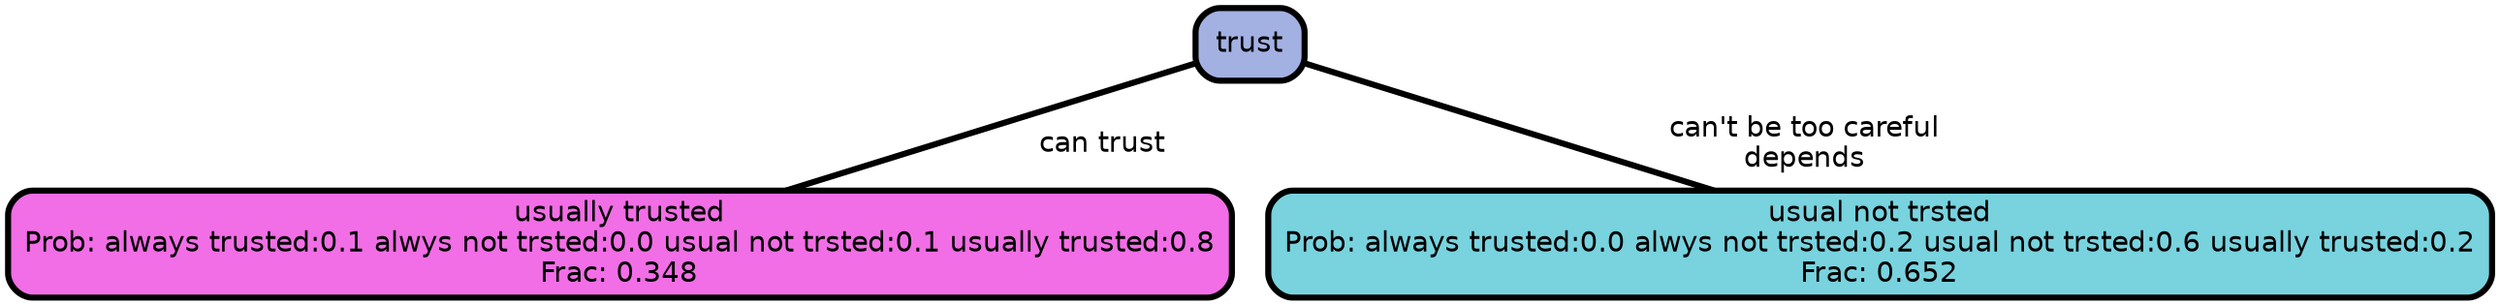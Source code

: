 graph Tree {
node [shape=box, style="filled, rounded",color="black",penwidth="3",fontcolor="black",                 fontname=helvetica] ;
graph [ranksep="0 equally", splines=straight,                 bgcolor=transparent, dpi=200] ;
edge [fontname=helvetica, color=black] ;
0 [label="usually trusted
Prob: always trusted:0.1 alwys not trsted:0.0 usual not trsted:0.1 usually trusted:0.8
Frac: 0.348", fillcolor="#f26ee6"] ;
1 [label="trust", fillcolor="#a3b0e2"] ;
2 [label="usual not trsted
Prob: always trusted:0.0 alwys not trsted:0.2 usual not trsted:0.6 usually trusted:0.2
Frac: 0.652", fillcolor="#78d3df"] ;
1 -- 0 [label=" can trust",penwidth=3] ;
1 -- 2 [label=" can't be too careful\n depends",penwidth=3] ;
{rank = same;}}